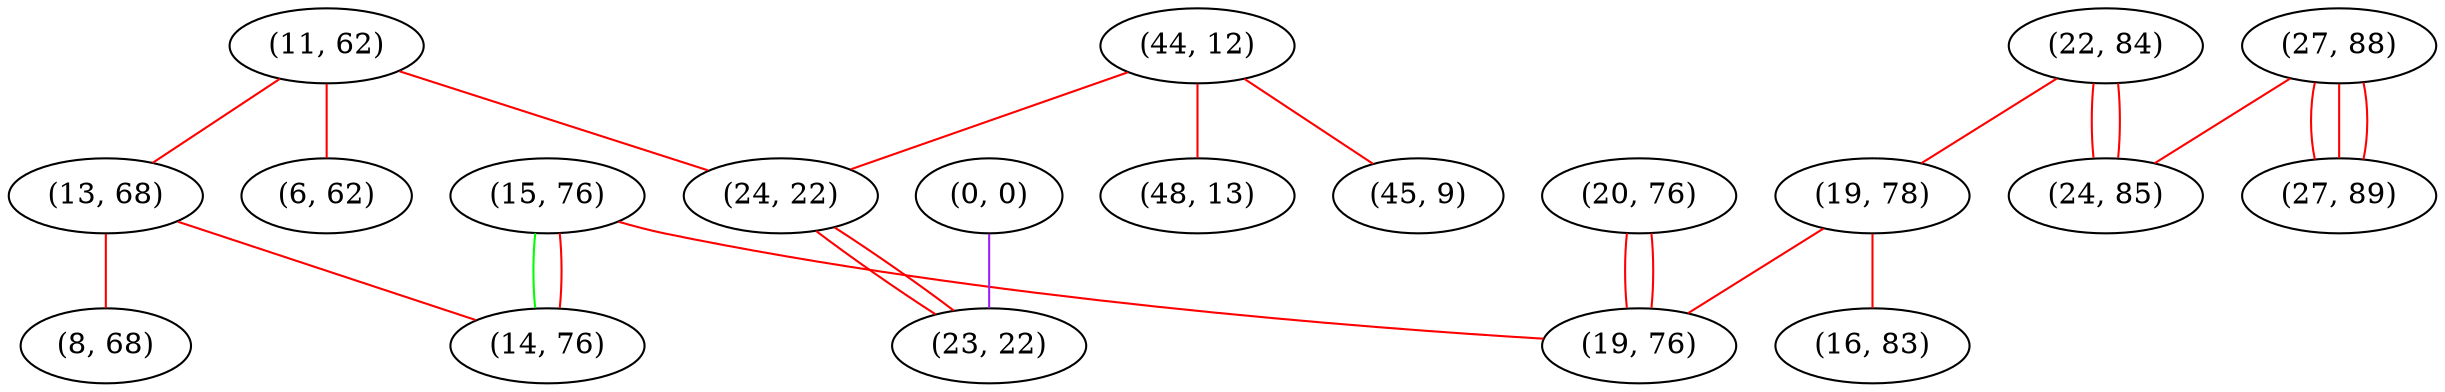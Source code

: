 graph "" {
"(15, 76)";
"(22, 84)";
"(20, 76)";
"(11, 62)";
"(27, 88)";
"(24, 85)";
"(13, 68)";
"(44, 12)";
"(19, 78)";
"(6, 62)";
"(14, 76)";
"(0, 0)";
"(19, 76)";
"(27, 89)";
"(45, 9)";
"(24, 22)";
"(16, 83)";
"(48, 13)";
"(23, 22)";
"(8, 68)";
"(15, 76)" -- "(14, 76)"  [color=green, key=0, weight=2];
"(15, 76)" -- "(14, 76)"  [color=red, key=1, weight=1];
"(15, 76)" -- "(19, 76)"  [color=red, key=0, weight=1];
"(22, 84)" -- "(24, 85)"  [color=red, key=0, weight=1];
"(22, 84)" -- "(24, 85)"  [color=red, key=1, weight=1];
"(22, 84)" -- "(19, 78)"  [color=red, key=0, weight=1];
"(20, 76)" -- "(19, 76)"  [color=red, key=0, weight=1];
"(20, 76)" -- "(19, 76)"  [color=red, key=1, weight=1];
"(11, 62)" -- "(24, 22)"  [color=red, key=0, weight=1];
"(11, 62)" -- "(13, 68)"  [color=red, key=0, weight=1];
"(11, 62)" -- "(6, 62)"  [color=red, key=0, weight=1];
"(27, 88)" -- "(27, 89)"  [color=red, key=0, weight=1];
"(27, 88)" -- "(27, 89)"  [color=red, key=1, weight=1];
"(27, 88)" -- "(27, 89)"  [color=red, key=2, weight=1];
"(27, 88)" -- "(24, 85)"  [color=red, key=0, weight=1];
"(13, 68)" -- "(14, 76)"  [color=red, key=0, weight=1];
"(13, 68)" -- "(8, 68)"  [color=red, key=0, weight=1];
"(44, 12)" -- "(24, 22)"  [color=red, key=0, weight=1];
"(44, 12)" -- "(48, 13)"  [color=red, key=0, weight=1];
"(44, 12)" -- "(45, 9)"  [color=red, key=0, weight=1];
"(19, 78)" -- "(16, 83)"  [color=red, key=0, weight=1];
"(19, 78)" -- "(19, 76)"  [color=red, key=0, weight=1];
"(0, 0)" -- "(23, 22)"  [color=purple, key=0, weight=4];
"(24, 22)" -- "(23, 22)"  [color=red, key=0, weight=1];
"(24, 22)" -- "(23, 22)"  [color=red, key=1, weight=1];
}
